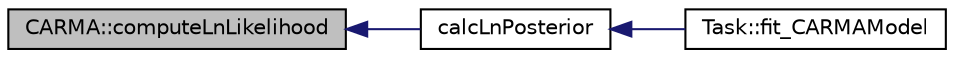 digraph "CARMA::computeLnLikelihood"
{
  edge [fontname="Helvetica",fontsize="10",labelfontname="Helvetica",labelfontsize="10"];
  node [fontname="Helvetica",fontsize="10",shape=record];
  rankdir="LR";
  Node1 [label="CARMA::computeLnLikelihood",height=0.2,width=0.4,color="black", fillcolor="grey75", style="filled" fontcolor="black"];
  Node1 -> Node2 [dir="back",color="midnightblue",fontsize="10",style="solid"];
  Node2 [label="calcLnPosterior",height=0.2,width=0.4,color="black", fillcolor="white", style="filled",URL="$_c_a_r_m_a_8cpp.html#aa722465dd36f0b7f0322e55715ecb717"];
  Node2 -> Node3 [dir="back",color="midnightblue",fontsize="10",style="solid"];
  Node3 [label="Task::fit_CARMAModel",height=0.2,width=0.4,color="black", fillcolor="white", style="filled",URL="$class_task.html#a35b8004ec5a98d8a13ad1f800017a6a3"];
}
